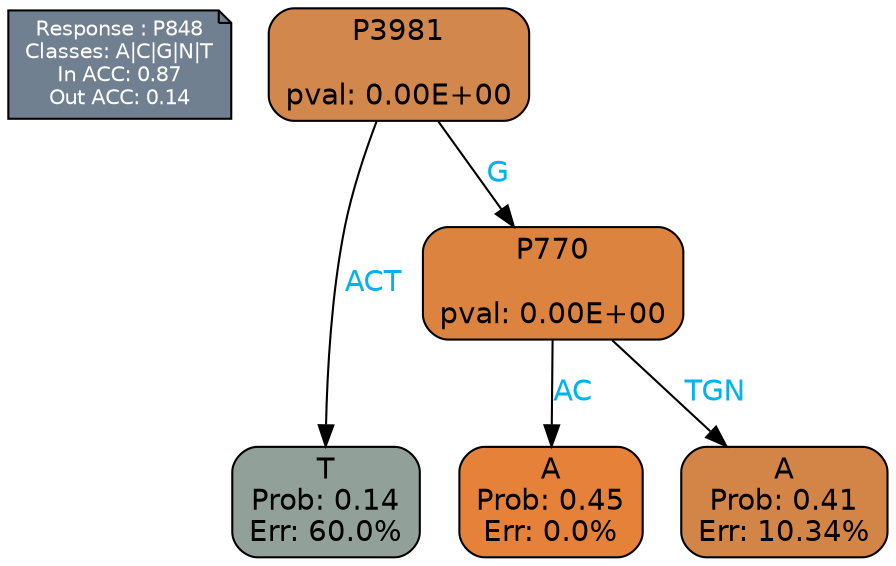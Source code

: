 digraph Tree {
node [shape=box, style="filled, rounded", color="black", fontname=helvetica] ;
graph [ranksep=equally, splines=polylines, bgcolor=transparent, dpi=600] ;
edge [fontname=helvetica] ;
LEGEND [label="Response : P848
Classes: A|C|G|N|T
In ACC: 0.87
Out ACC: 0.14
",shape=note,align=left,style=filled,fillcolor="slategray",fontcolor="white",fontsize=10];1 [label="P3981

pval: 0.00E+00", fillcolor="#d2874c"] ;
2 [label="T
Prob: 0.14
Err: 60.0%", fillcolor="#91a099"] ;
3 [label="P770

pval: 0.00E+00", fillcolor="#dc8340"] ;
4 [label="A
Prob: 0.45
Err: 0.0%", fillcolor="#e58139"] ;
5 [label="A
Prob: 0.41
Err: 10.34%", fillcolor="#d38548"] ;
1 -> 2 [label="ACT",fontcolor=deepskyblue2] ;
1 -> 3 [label="G",fontcolor=deepskyblue2] ;
3 -> 4 [label="AC",fontcolor=deepskyblue2] ;
3 -> 5 [label="TGN",fontcolor=deepskyblue2] ;
{rank = same; 2;4;5;}{rank = same; LEGEND;1;}}